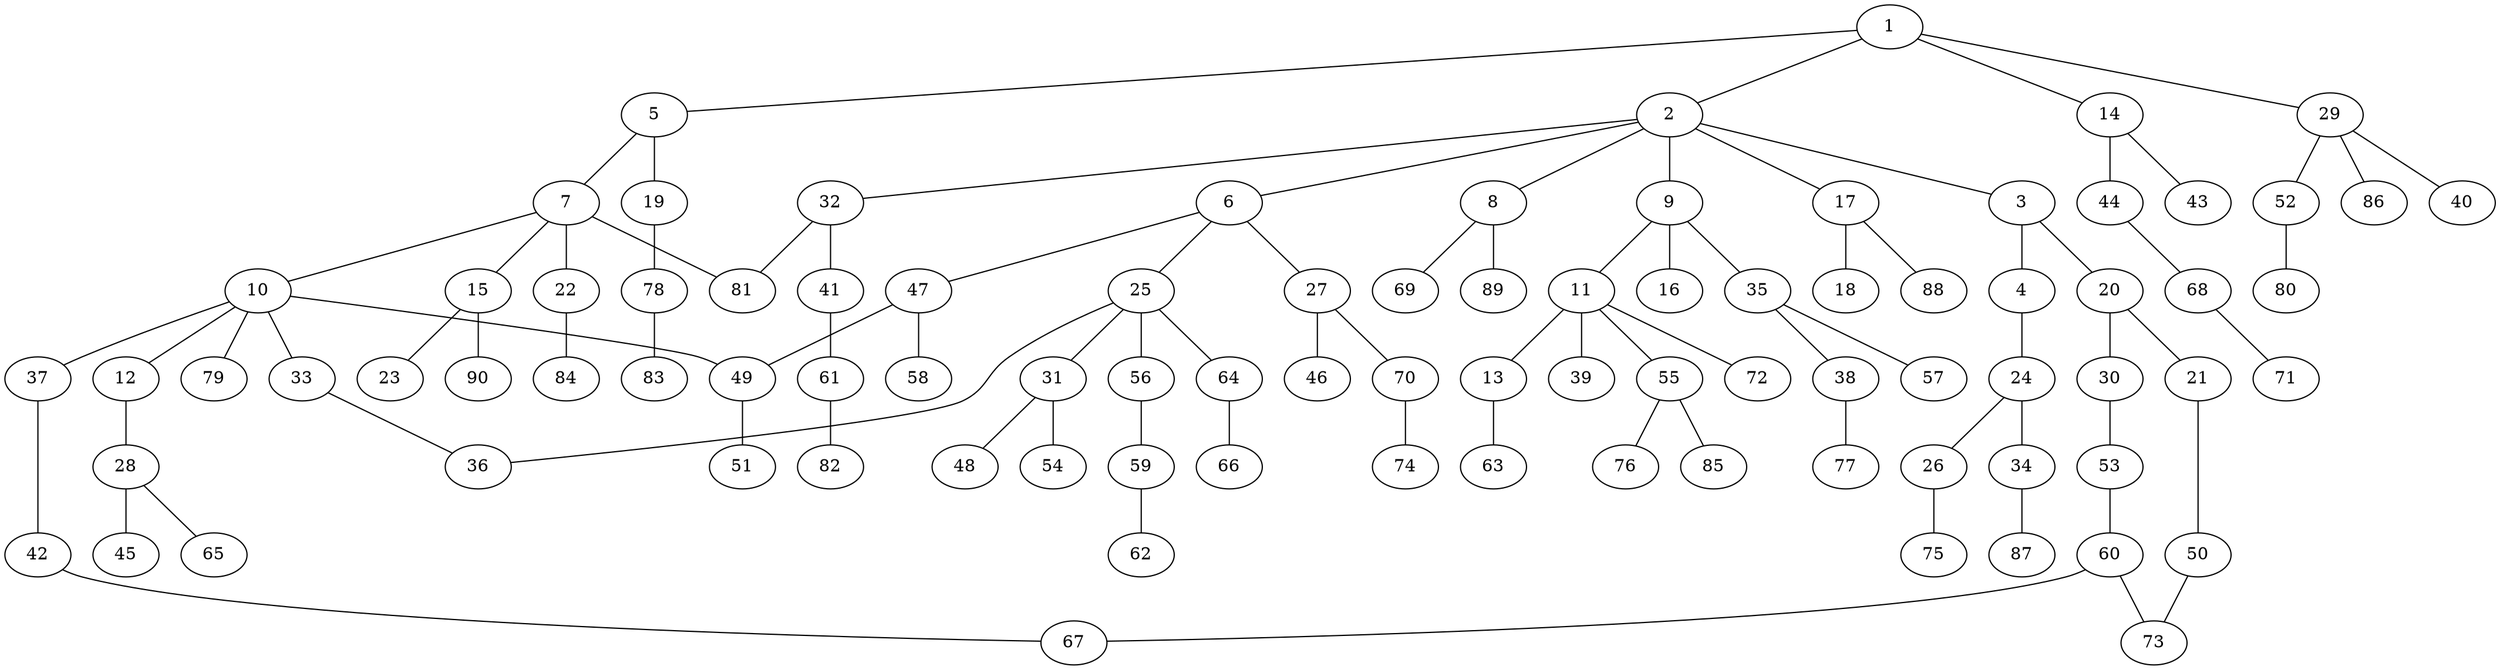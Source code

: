 graph graphname {1--2
1--5
1--14
1--29
2--3
2--6
2--8
2--9
2--17
2--32
3--4
3--20
4--24
5--7
5--19
6--25
6--27
6--47
7--10
7--15
7--22
7--81
8--69
8--89
9--11
9--16
9--35
10--12
10--33
10--37
10--49
10--79
11--13
11--39
11--55
11--72
12--28
13--63
14--43
14--44
15--23
15--90
17--18
17--88
19--78
20--21
20--30
21--50
22--84
24--26
24--34
25--31
25--36
25--56
25--64
26--75
27--46
27--70
28--45
28--65
29--40
29--52
29--86
30--53
31--48
31--54
32--41
32--81
33--36
34--87
35--38
35--57
37--42
38--77
41--61
42--67
44--68
47--49
47--58
49--51
50--73
52--80
53--60
55--76
55--85
56--59
59--62
60--67
60--73
61--82
64--66
68--71
70--74
78--83
}